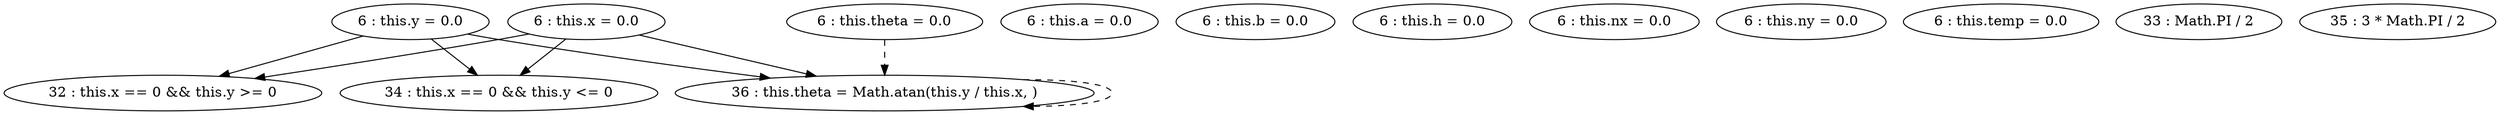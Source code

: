 digraph G {
"6 : this.x = 0.0"
"6 : this.x = 0.0" -> "34 : this.x == 0 && this.y <= 0"
"6 : this.x = 0.0" -> "32 : this.x == 0 && this.y >= 0"
"6 : this.x = 0.0" -> "36 : this.theta = Math.atan(this.y / this.x, )"
"6 : this.y = 0.0"
"6 : this.y = 0.0" -> "34 : this.x == 0 && this.y <= 0"
"6 : this.y = 0.0" -> "32 : this.x == 0 && this.y >= 0"
"6 : this.y = 0.0" -> "36 : this.theta = Math.atan(this.y / this.x, )"
"6 : this.a = 0.0"
"6 : this.b = 0.0"
"6 : this.h = 0.0"
"6 : this.nx = 0.0"
"6 : this.ny = 0.0"
"6 : this.theta = 0.0"
"6 : this.theta = 0.0" -> "36 : this.theta = Math.atan(this.y / this.x, )" [style=dashed]
"6 : this.temp = 0.0"
"32 : this.x == 0 && this.y >= 0"
"33 : Math.PI / 2"
"34 : this.x == 0 && this.y <= 0"
"35 : 3 * Math.PI / 2"
"36 : this.theta = Math.atan(this.y / this.x, )"
"36 : this.theta = Math.atan(this.y / this.x, )" -> "36 : this.theta = Math.atan(this.y / this.x, )" [style=dashed]
}
